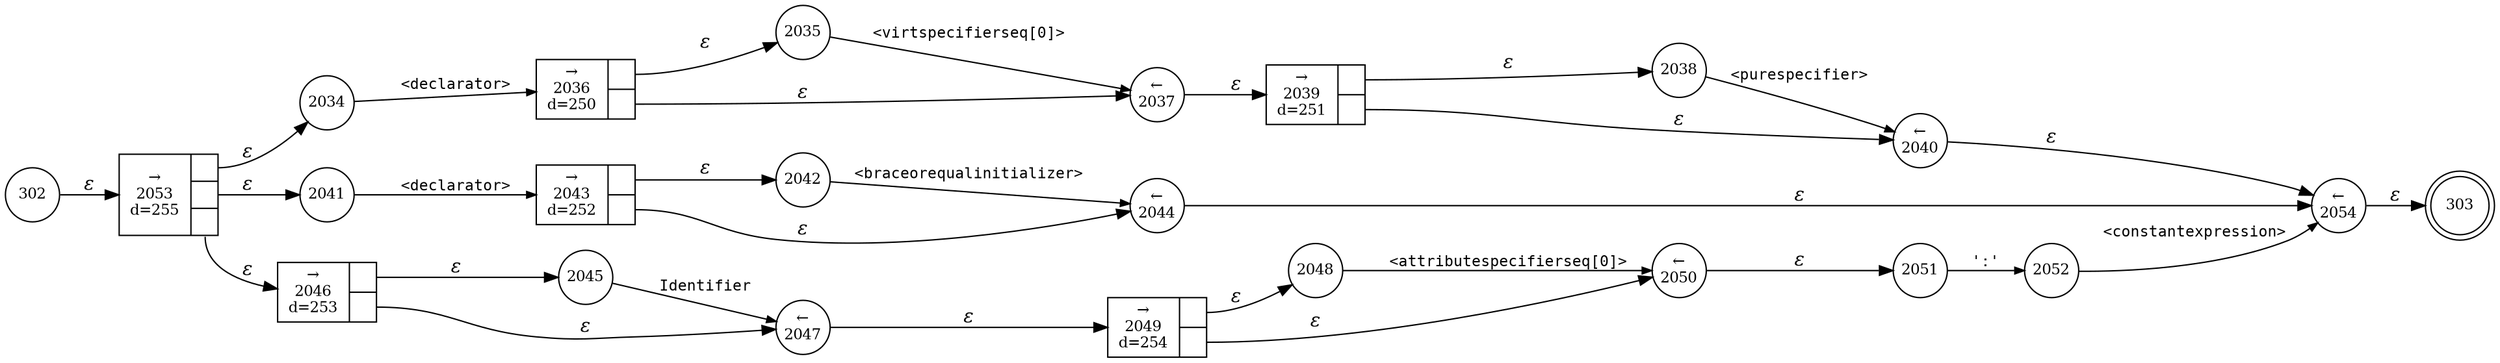 digraph ATN {
rankdir=LR;
s303[fontsize=11, label="303", shape=doublecircle, fixedsize=true, width=.6];
s2048[fontsize=11,label="2048", shape=circle, fixedsize=true, width=.55, peripheries=1];
s2049[fontsize=11,label="{&rarr;\n2049\nd=254|{<p0>|<p1>}}", shape=record, fixedsize=false, peripheries=1];
s2050[fontsize=11,label="&larr;\n2050", shape=circle, fixedsize=true, width=.55, peripheries=1];
s2051[fontsize=11,label="2051", shape=circle, fixedsize=true, width=.55, peripheries=1];
s2052[fontsize=11,label="2052", shape=circle, fixedsize=true, width=.55, peripheries=1];
s2053[fontsize=11,label="{&rarr;\n2053\nd=255|{<p0>|<p1>|<p2>}}", shape=record, fixedsize=false, peripheries=1];
s2054[fontsize=11,label="&larr;\n2054", shape=circle, fixedsize=true, width=.55, peripheries=1];
s302[fontsize=11,label="302", shape=circle, fixedsize=true, width=.55, peripheries=1];
s2034[fontsize=11,label="2034", shape=circle, fixedsize=true, width=.55, peripheries=1];
s2035[fontsize=11,label="2035", shape=circle, fixedsize=true, width=.55, peripheries=1];
s2036[fontsize=11,label="{&rarr;\n2036\nd=250|{<p0>|<p1>}}", shape=record, fixedsize=false, peripheries=1];
s2037[fontsize=11,label="&larr;\n2037", shape=circle, fixedsize=true, width=.55, peripheries=1];
s2038[fontsize=11,label="2038", shape=circle, fixedsize=true, width=.55, peripheries=1];
s2039[fontsize=11,label="{&rarr;\n2039\nd=251|{<p0>|<p1>}}", shape=record, fixedsize=false, peripheries=1];
s2040[fontsize=11,label="&larr;\n2040", shape=circle, fixedsize=true, width=.55, peripheries=1];
s2041[fontsize=11,label="2041", shape=circle, fixedsize=true, width=.55, peripheries=1];
s2042[fontsize=11,label="2042", shape=circle, fixedsize=true, width=.55, peripheries=1];
s2043[fontsize=11,label="{&rarr;\n2043\nd=252|{<p0>|<p1>}}", shape=record, fixedsize=false, peripheries=1];
s2044[fontsize=11,label="&larr;\n2044", shape=circle, fixedsize=true, width=.55, peripheries=1];
s2045[fontsize=11,label="2045", shape=circle, fixedsize=true, width=.55, peripheries=1];
s2046[fontsize=11,label="{&rarr;\n2046\nd=253|{<p0>|<p1>}}", shape=record, fixedsize=false, peripheries=1];
s2047[fontsize=11,label="&larr;\n2047", shape=circle, fixedsize=true, width=.55, peripheries=1];
s302 -> s2053 [fontname="Times-Italic", label="&epsilon;"];
s2053:p0 -> s2034 [fontname="Times-Italic", label="&epsilon;"];
s2053:p1 -> s2041 [fontname="Times-Italic", label="&epsilon;"];
s2053:p2 -> s2046 [fontname="Times-Italic", label="&epsilon;"];
s2034 -> s2036 [fontsize=11, fontname="Courier", arrowsize=.7, label = "<declarator>", arrowhead = normal];
s2041 -> s2043 [fontsize=11, fontname="Courier", arrowsize=.7, label = "<declarator>", arrowhead = normal];
s2046:p0 -> s2045 [fontname="Times-Italic", label="&epsilon;"];
s2046:p1 -> s2047 [fontname="Times-Italic", label="&epsilon;"];
s2036:p0 -> s2035 [fontname="Times-Italic", label="&epsilon;"];
s2036:p1 -> s2037 [fontname="Times-Italic", label="&epsilon;"];
s2043:p0 -> s2042 [fontname="Times-Italic", label="&epsilon;"];
s2043:p1 -> s2044 [fontname="Times-Italic", label="&epsilon;"];
s2045 -> s2047 [fontsize=11, fontname="Courier", arrowsize=.7, label = "Identifier", arrowhead = normal];
s2047 -> s2049 [fontname="Times-Italic", label="&epsilon;"];
s2035 -> s2037 [fontsize=11, fontname="Courier", arrowsize=.7, label = "<virtspecifierseq[0]>", arrowhead = normal];
s2037 -> s2039 [fontname="Times-Italic", label="&epsilon;"];
s2042 -> s2044 [fontsize=11, fontname="Courier", arrowsize=.7, label = "<braceorequalinitializer>", arrowhead = normal];
s2044 -> s2054 [fontname="Times-Italic", label="&epsilon;"];
s2049:p0 -> s2048 [fontname="Times-Italic", label="&epsilon;"];
s2049:p1 -> s2050 [fontname="Times-Italic", label="&epsilon;"];
s2039:p0 -> s2038 [fontname="Times-Italic", label="&epsilon;"];
s2039:p1 -> s2040 [fontname="Times-Italic", label="&epsilon;"];
s2054 -> s303 [fontname="Times-Italic", label="&epsilon;"];
s2048 -> s2050 [fontsize=11, fontname="Courier", arrowsize=.7, label = "<attributespecifierseq[0]>", arrowhead = normal];
s2050 -> s2051 [fontname="Times-Italic", label="&epsilon;"];
s2038 -> s2040 [fontsize=11, fontname="Courier", arrowsize=.7, label = "<purespecifier>", arrowhead = normal];
s2040 -> s2054 [fontname="Times-Italic", label="&epsilon;"];
s2051 -> s2052 [fontsize=11, fontname="Courier", arrowsize=.7, label = "':'", arrowhead = normal];
s2052 -> s2054 [fontsize=11, fontname="Courier", arrowsize=.7, label = "<constantexpression>", arrowhead = normal];
}